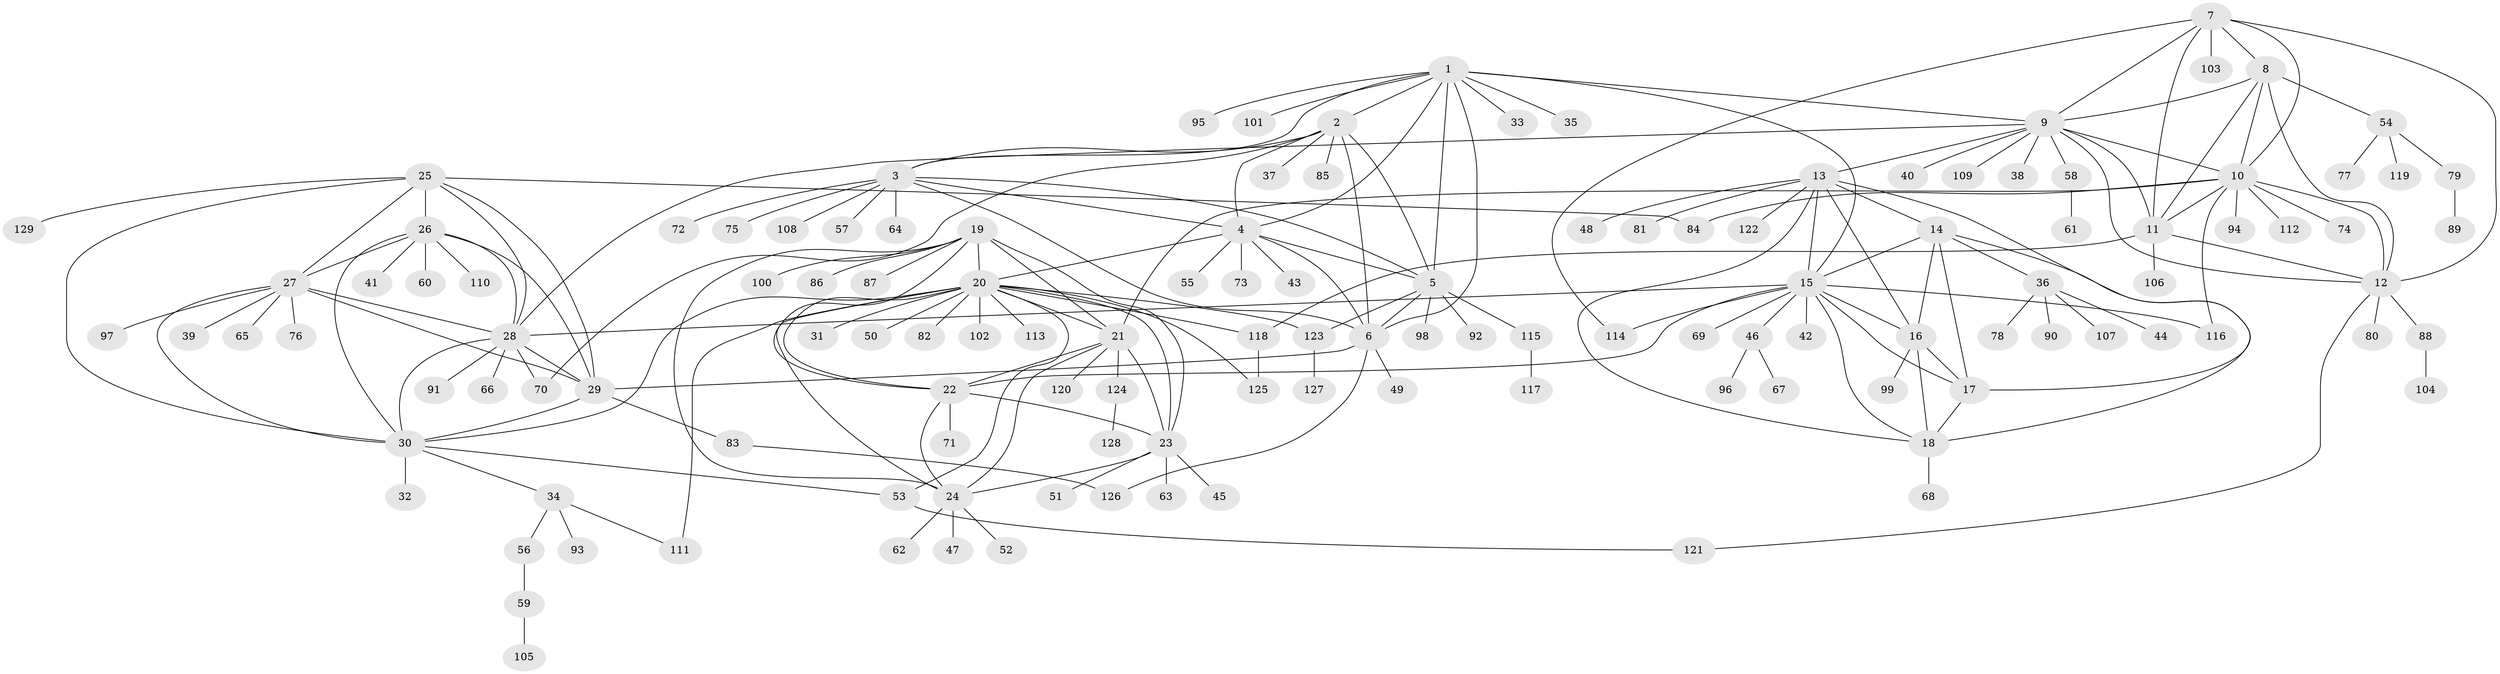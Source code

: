 // Generated by graph-tools (version 1.1) at 2025/15/03/09/25 04:15:50]
// undirected, 129 vertices, 195 edges
graph export_dot {
graph [start="1"]
  node [color=gray90,style=filled];
  1;
  2;
  3;
  4;
  5;
  6;
  7;
  8;
  9;
  10;
  11;
  12;
  13;
  14;
  15;
  16;
  17;
  18;
  19;
  20;
  21;
  22;
  23;
  24;
  25;
  26;
  27;
  28;
  29;
  30;
  31;
  32;
  33;
  34;
  35;
  36;
  37;
  38;
  39;
  40;
  41;
  42;
  43;
  44;
  45;
  46;
  47;
  48;
  49;
  50;
  51;
  52;
  53;
  54;
  55;
  56;
  57;
  58;
  59;
  60;
  61;
  62;
  63;
  64;
  65;
  66;
  67;
  68;
  69;
  70;
  71;
  72;
  73;
  74;
  75;
  76;
  77;
  78;
  79;
  80;
  81;
  82;
  83;
  84;
  85;
  86;
  87;
  88;
  89;
  90;
  91;
  92;
  93;
  94;
  95;
  96;
  97;
  98;
  99;
  100;
  101;
  102;
  103;
  104;
  105;
  106;
  107;
  108;
  109;
  110;
  111;
  112;
  113;
  114;
  115;
  116;
  117;
  118;
  119;
  120;
  121;
  122;
  123;
  124;
  125;
  126;
  127;
  128;
  129;
  1 -- 2;
  1 -- 3;
  1 -- 4;
  1 -- 5;
  1 -- 6;
  1 -- 9;
  1 -- 15;
  1 -- 33;
  1 -- 35;
  1 -- 95;
  1 -- 101;
  2 -- 3;
  2 -- 4;
  2 -- 5;
  2 -- 6;
  2 -- 37;
  2 -- 70;
  2 -- 85;
  3 -- 4;
  3 -- 5;
  3 -- 6;
  3 -- 57;
  3 -- 64;
  3 -- 72;
  3 -- 75;
  3 -- 108;
  4 -- 5;
  4 -- 6;
  4 -- 20;
  4 -- 43;
  4 -- 55;
  4 -- 73;
  5 -- 6;
  5 -- 92;
  5 -- 98;
  5 -- 115;
  5 -- 123;
  6 -- 29;
  6 -- 49;
  6 -- 126;
  7 -- 8;
  7 -- 9;
  7 -- 10;
  7 -- 11;
  7 -- 12;
  7 -- 103;
  7 -- 114;
  8 -- 9;
  8 -- 10;
  8 -- 11;
  8 -- 12;
  8 -- 54;
  9 -- 10;
  9 -- 11;
  9 -- 12;
  9 -- 13;
  9 -- 28;
  9 -- 38;
  9 -- 40;
  9 -- 58;
  9 -- 109;
  10 -- 11;
  10 -- 12;
  10 -- 21;
  10 -- 74;
  10 -- 84;
  10 -- 94;
  10 -- 112;
  10 -- 116;
  11 -- 12;
  11 -- 106;
  11 -- 118;
  12 -- 80;
  12 -- 88;
  12 -- 121;
  13 -- 14;
  13 -- 15;
  13 -- 16;
  13 -- 17;
  13 -- 18;
  13 -- 48;
  13 -- 81;
  13 -- 122;
  14 -- 15;
  14 -- 16;
  14 -- 17;
  14 -- 18;
  14 -- 36;
  15 -- 16;
  15 -- 17;
  15 -- 18;
  15 -- 22;
  15 -- 28;
  15 -- 42;
  15 -- 46;
  15 -- 69;
  15 -- 114;
  15 -- 116;
  16 -- 17;
  16 -- 18;
  16 -- 99;
  17 -- 18;
  18 -- 68;
  19 -- 20;
  19 -- 21;
  19 -- 22;
  19 -- 23;
  19 -- 24;
  19 -- 86;
  19 -- 87;
  19 -- 100;
  20 -- 21;
  20 -- 22;
  20 -- 23;
  20 -- 24;
  20 -- 30;
  20 -- 31;
  20 -- 50;
  20 -- 53;
  20 -- 82;
  20 -- 102;
  20 -- 111;
  20 -- 113;
  20 -- 118;
  20 -- 123;
  20 -- 125;
  21 -- 22;
  21 -- 23;
  21 -- 24;
  21 -- 120;
  21 -- 124;
  22 -- 23;
  22 -- 24;
  22 -- 71;
  23 -- 24;
  23 -- 45;
  23 -- 51;
  23 -- 63;
  24 -- 47;
  24 -- 52;
  24 -- 62;
  25 -- 26;
  25 -- 27;
  25 -- 28;
  25 -- 29;
  25 -- 30;
  25 -- 84;
  25 -- 129;
  26 -- 27;
  26 -- 28;
  26 -- 29;
  26 -- 30;
  26 -- 41;
  26 -- 60;
  26 -- 110;
  27 -- 28;
  27 -- 29;
  27 -- 30;
  27 -- 39;
  27 -- 65;
  27 -- 76;
  27 -- 97;
  28 -- 29;
  28 -- 30;
  28 -- 66;
  28 -- 70;
  28 -- 91;
  29 -- 30;
  29 -- 83;
  30 -- 32;
  30 -- 34;
  30 -- 53;
  34 -- 56;
  34 -- 93;
  34 -- 111;
  36 -- 44;
  36 -- 78;
  36 -- 90;
  36 -- 107;
  46 -- 67;
  46 -- 96;
  53 -- 121;
  54 -- 77;
  54 -- 79;
  54 -- 119;
  56 -- 59;
  58 -- 61;
  59 -- 105;
  79 -- 89;
  83 -- 126;
  88 -- 104;
  115 -- 117;
  118 -- 125;
  123 -- 127;
  124 -- 128;
}
